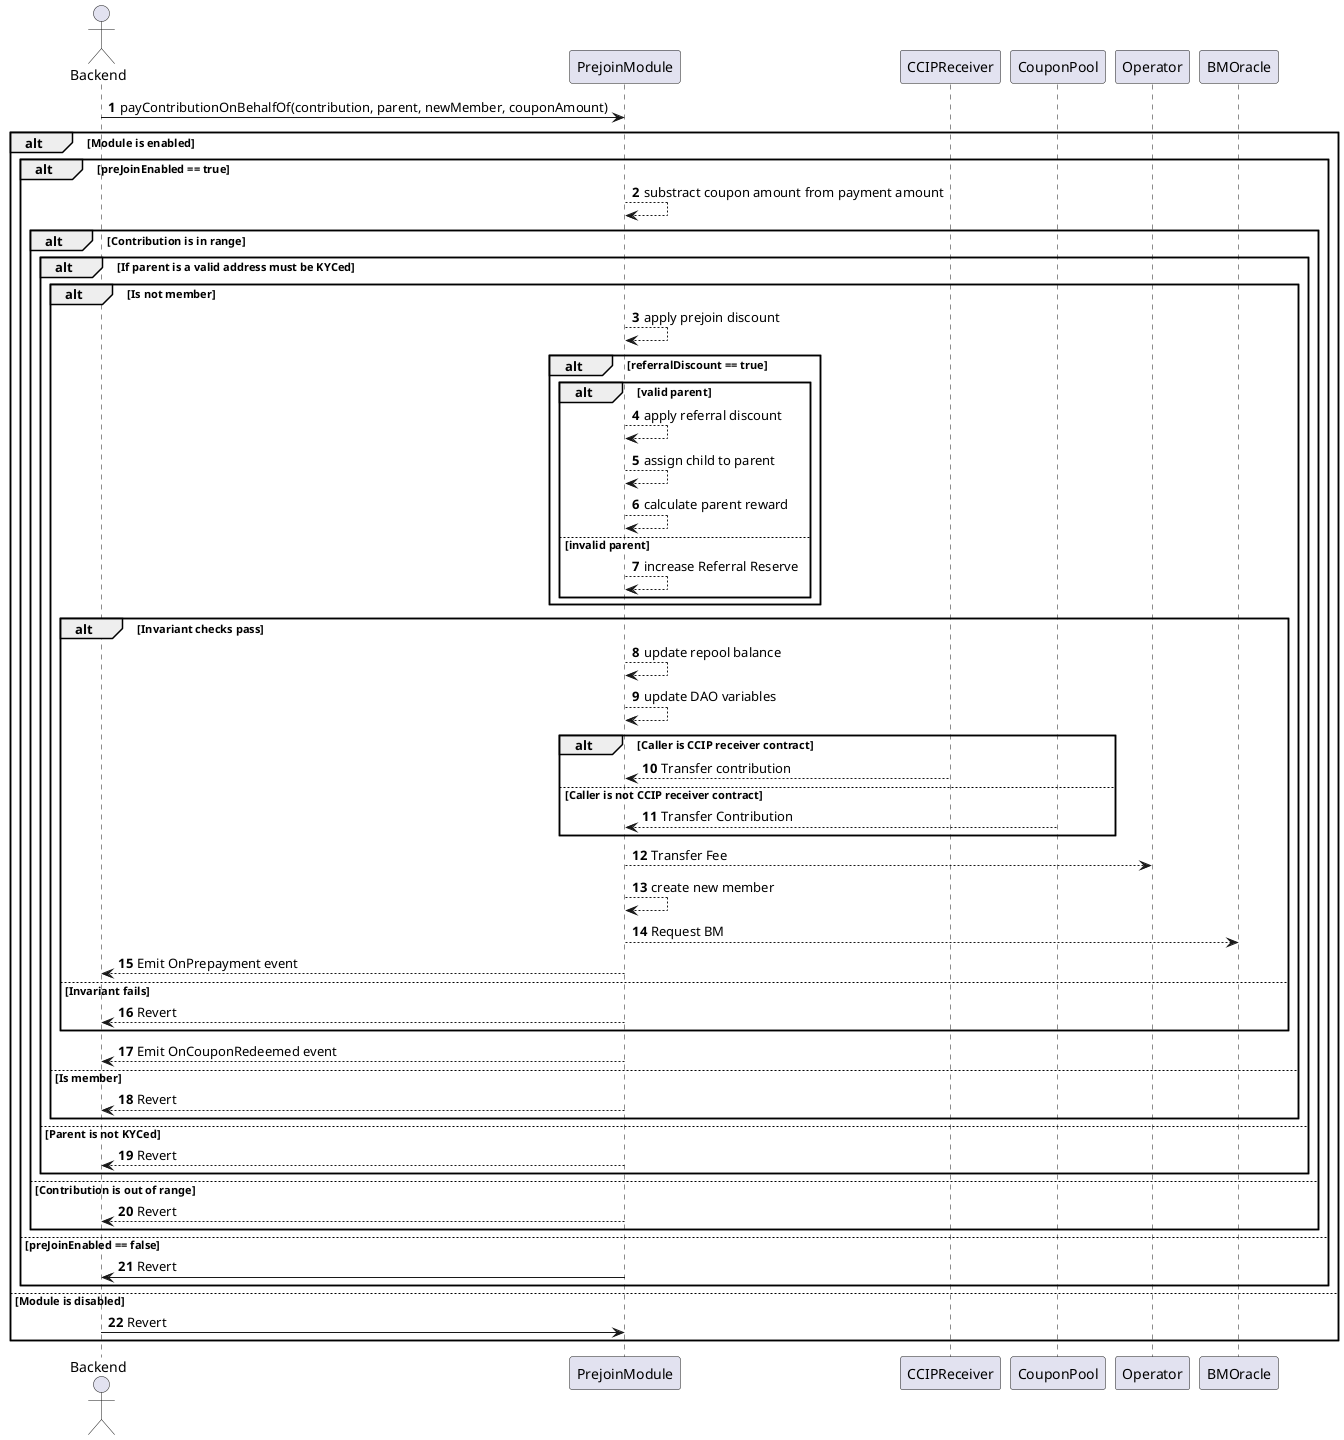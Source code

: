 @startuml Payments with coupons
autonumber

actor Backend

Backend -> PrejoinModule: payContributionOnBehalfOf(contribution, parent, newMember, couponAmount)

alt Module is enabled
    alt preJoinEnabled == true
        PrejoinModule --> PrejoinModule: substract coupon amount from payment amount
        alt Contribution is in range
            alt If parent is a valid address must be KYCed
                alt Is not member

                    PrejoinModule --> PrejoinModule: apply prejoin discount

                    alt referralDiscount == true                
                        alt valid parent
                            PrejoinModule --> PrejoinModule: apply referral discount
                            PrejoinModule --> PrejoinModule: assign child to parent
                            PrejoinModule --> PrejoinModule: calculate parent reward
                        else invalid parent
                            PrejoinModule --> PrejoinModule: increase Referral Reserve
                        end
                    end

                    alt Invariant checks pass
                        PrejoinModule --> PrejoinModule: update repool balance
                        PrejoinModule --> PrejoinModule: update DAO variables

                        alt Caller is CCIP receiver contract
                            CCIPReceiver --> PrejoinModule: Transfer contribution
                        else Caller is not CCIP receiver contract
                            CouponPool --> PrejoinModule: Transfer Contribution
                        end

                        PrejoinModule --> Operator: Transfer Fee
                        PrejoinModule --> PrejoinModule: create new member
                        PrejoinModule --> BMOracle: Request BM
                        PrejoinModule --> Backend: Emit OnPrepayment event

                    else Invariant fails
                        PrejoinModule --> Backend: Revert
                    end

                    PrejoinModule --> Backend: Emit OnCouponRedeemed event

                else Is member
                    PrejoinModule --> Backend: Revert
                end

            else Parent is not KYCed
                PrejoinModule --> Backend: Revert
            end

        else Contribution is out of range
            PrejoinModule --> Backend: Revert
        end

    else preJoinEnabled == false
        PrejoinModule -> Backend: Revert
    end

else Module is disabled
    Backend -> PrejoinModule: Revert
end

@enduml    
